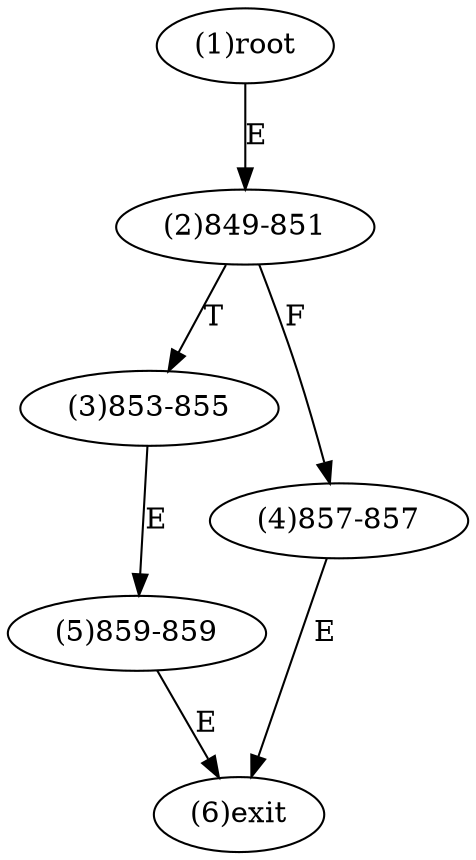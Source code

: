 digraph "" { 
1[ label="(1)root"];
2[ label="(2)849-851"];
3[ label="(3)853-855"];
4[ label="(4)857-857"];
5[ label="(5)859-859"];
6[ label="(6)exit"];
1->2[ label="E"];
2->4[ label="F"];
2->3[ label="T"];
3->5[ label="E"];
4->6[ label="E"];
5->6[ label="E"];
}